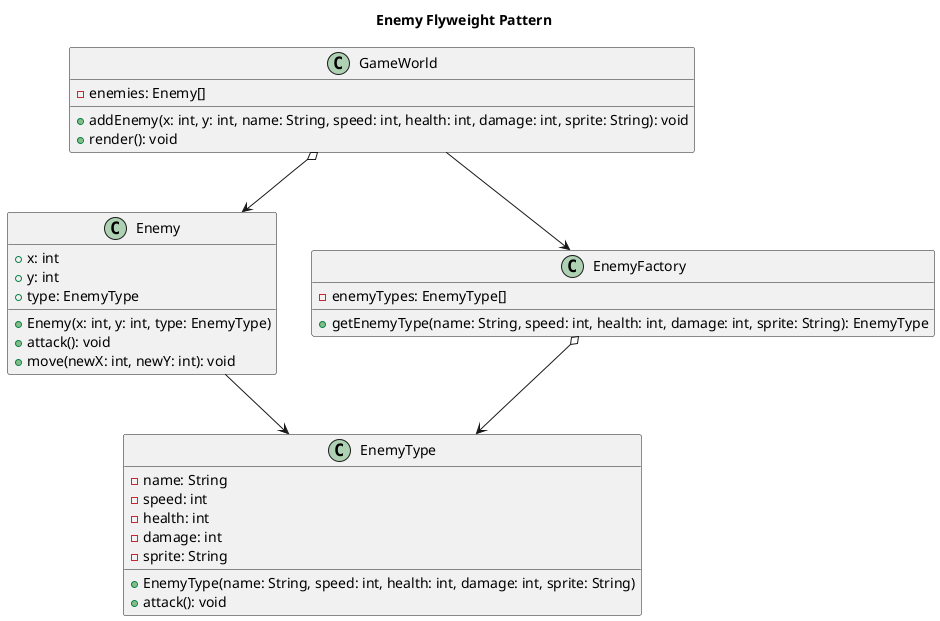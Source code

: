 @startuml
title Enemy Flyweight Pattern

class EnemyType {
    - name: String
    - speed: int
    - health: int
    - damage: int
    - sprite: String
    + EnemyType(name: String, speed: int, health: int, damage: int, sprite: String)
    + attack(): void
}

class Enemy {
    + x: int
    + y: int
    + type: EnemyType
    + Enemy(x: int, y: int, type: EnemyType)
    + attack(): void
    + move(newX: int, newY: int): void
}

class EnemyFactory {
    - enemyTypes: EnemyType[]
    + getEnemyType(name: String, speed: int, health: int, damage: int, sprite: String): EnemyType
}

class GameWorld {
    - enemies: Enemy[]
    + addEnemy(x: int, y: int, name: String, speed: int, health: int, damage: int, sprite: String): void
    + render(): void
}

EnemyFactory o--> EnemyType
GameWorld o--> Enemy
GameWorld --> EnemyFactory
Enemy --> EnemyType

@enduml